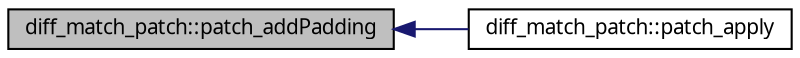 digraph G
{
  edge [fontname="FreeSans.ttf",fontsize="10",labelfontname="FreeSans.ttf",labelfontsize="10"];
  node [fontname="FreeSans.ttf",fontsize="10",shape=record];
  rankdir=LR;
  Node1 [label="diff_match_patch::patch_addPadding",height=0.2,width=0.4,color="black", fillcolor="grey75", style="filled" fontcolor="black"];
  Node1 -> Node2 [dir=back,color="midnightblue",fontsize="10",style="solid",fontname="FreeSans.ttf"];
  Node2 [label="diff_match_patch::patch_apply",height=0.2,width=0.4,color="black", fillcolor="white", style="filled",URL="$classdiff__match__patch.html#acbdd755dfb40abc85760b4f8fbcdc98f"];
}
